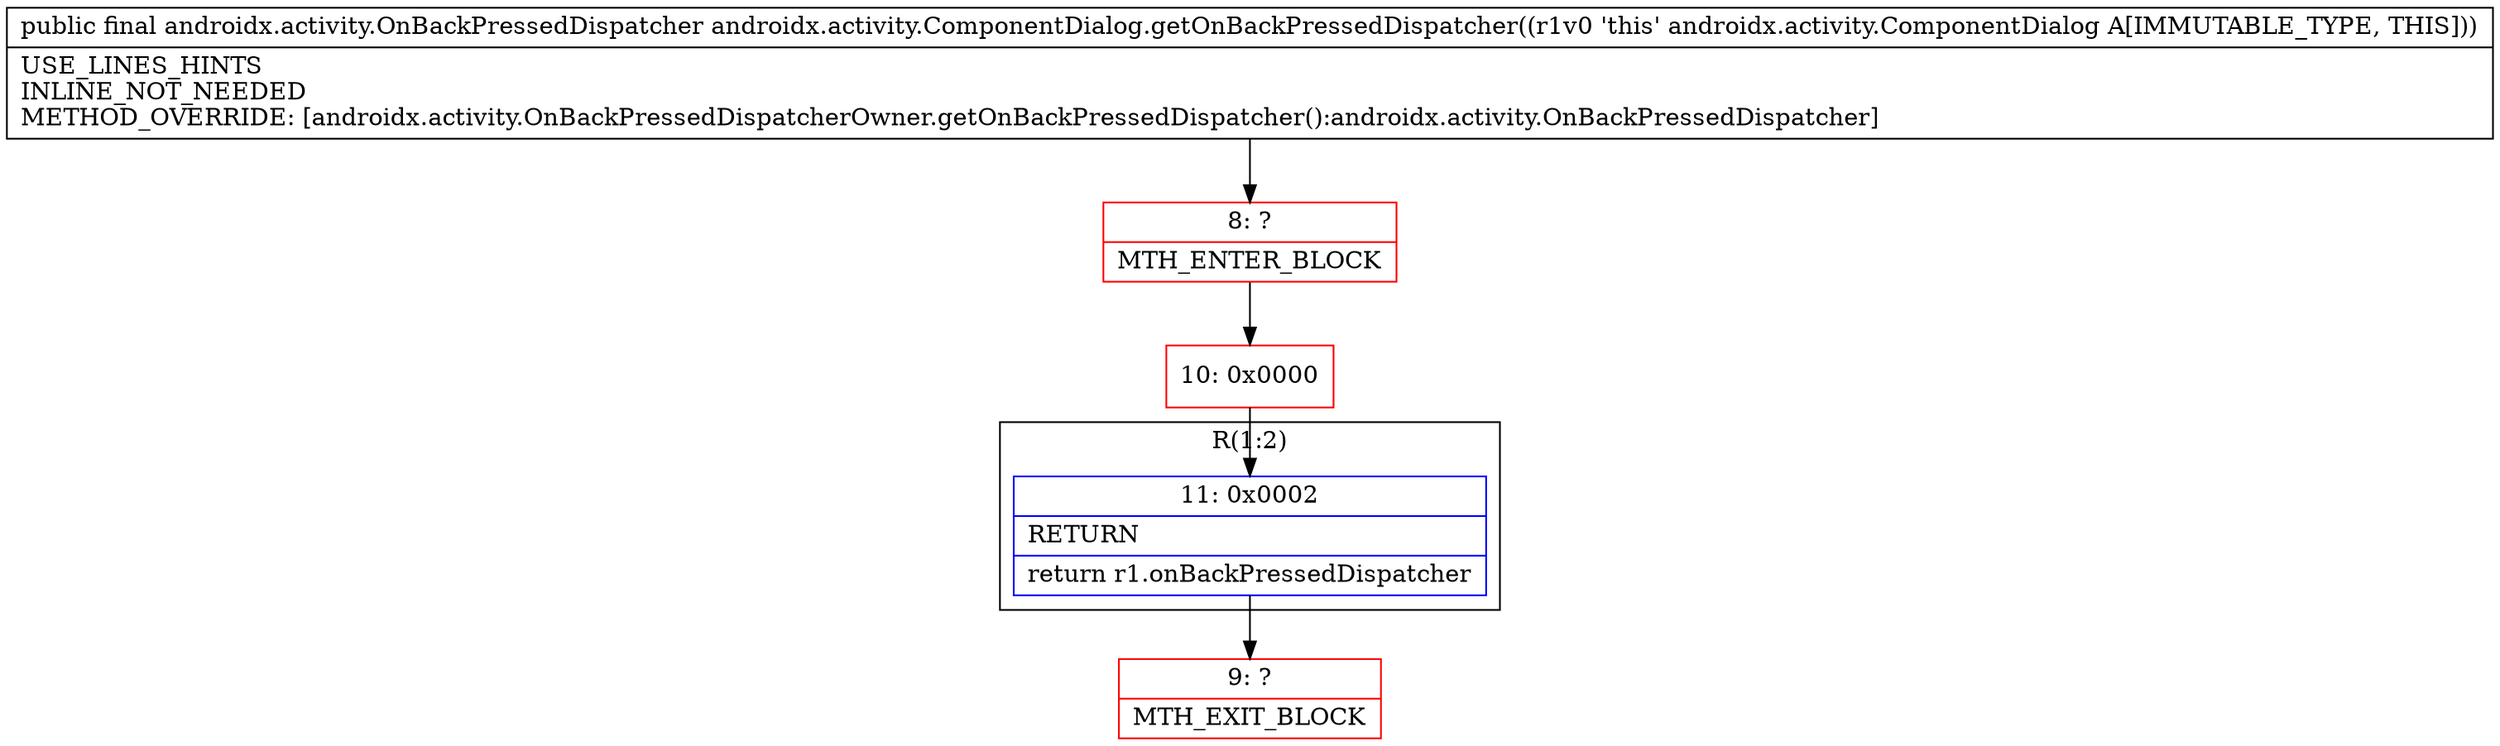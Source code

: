 digraph "CFG forandroidx.activity.ComponentDialog.getOnBackPressedDispatcher()Landroidx\/activity\/OnBackPressedDispatcher;" {
subgraph cluster_Region_1578638705 {
label = "R(1:2)";
node [shape=record,color=blue];
Node_11 [shape=record,label="{11\:\ 0x0002|RETURN\l|return r1.onBackPressedDispatcher\l}"];
}
Node_8 [shape=record,color=red,label="{8\:\ ?|MTH_ENTER_BLOCK\l}"];
Node_10 [shape=record,color=red,label="{10\:\ 0x0000}"];
Node_9 [shape=record,color=red,label="{9\:\ ?|MTH_EXIT_BLOCK\l}"];
MethodNode[shape=record,label="{public final androidx.activity.OnBackPressedDispatcher androidx.activity.ComponentDialog.getOnBackPressedDispatcher((r1v0 'this' androidx.activity.ComponentDialog A[IMMUTABLE_TYPE, THIS]))  | USE_LINES_HINTS\lINLINE_NOT_NEEDED\lMETHOD_OVERRIDE: [androidx.activity.OnBackPressedDispatcherOwner.getOnBackPressedDispatcher():androidx.activity.OnBackPressedDispatcher]\l}"];
MethodNode -> Node_8;Node_11 -> Node_9;
Node_8 -> Node_10;
Node_10 -> Node_11;
}

